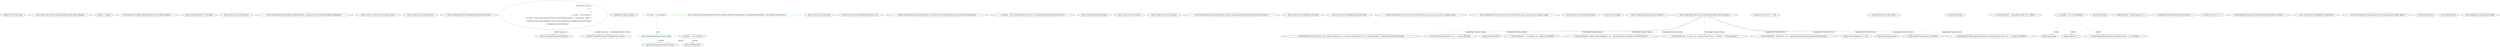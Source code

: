digraph  {
n3 [label="Ninject.Tests.Fakes.Ninja", span=""];
n0 [cluster="Ninject.Tests.Fakes.Ninja.Ninja(Ninject.Tests.Fakes.IWeapon)", label="Entry Ninject.Tests.Fakes.Ninja.Ninja(Ninject.Tests.Fakes.IWeapon)", span="4-4"];
n1 [cluster="Ninject.Tests.Fakes.Ninja.Ninja(Ninject.Tests.Fakes.IWeapon)", label="Weapon = weapon", span="6-6"];
n2 [cluster="Ninject.Tests.Fakes.Ninja.Ninja(Ninject.Tests.Fakes.IWeapon)", label="Exit Ninject.Tests.Fakes.Ninja.Ninja(Ninject.Tests.Fakes.IWeapon)", span="4-4"];
m0_47 [cluster="System.Nullable<T>.ToString()", file="ParserProperties.cs", label="Entry System.Nullable<T>.ToString()", span="0-0"];
m0_49 [cluster="System.Console.WriteLine()", file="ParserProperties.cs", label="Entry System.Console.WriteLine()", span="0-0"];
m0_3 [cluster="CommandLine.Text.HelpText.AutoBuild(object, CommandLine.Text.HandleParsingErrorsDelegate)", file="ParserProperties.cs", label="Entry CommandLine.Text.HelpText.AutoBuild(object, CommandLine.Text.HandleParsingErrorsDelegate)", span="793-793"];
m0_48 [cluster="System.Console.WriteLine(string, object)", file="ParserProperties.cs", label="Entry System.Console.WriteLine(string, object)", span="0-0"];
m0_20 [cluster="System.Environment.Exit(int)", file="ParserProperties.cs", label="Entry System.Environment.Exit(int)", span="0-0"];
m0_59 [cluster="CommandLine.Text.HeadingInfo.WriteMessage(string)", file="ParserProperties.cs", label="Entry CommandLine.Text.HeadingInfo.WriteMessage(string)", span="361-361"];
m0_5 [cluster="lambda expression", file="ParserProperties.cs", label="HelpText.DefaultParsingErrorsHandler(this, current)", span="95-95"];
m0_4 [cluster="Unk.QuickCheckThrowOnFailure", file="ParserProperties.cs", label="Entry Unk.QuickCheckThrowOnFailure", span=""];
m0_6 [cluster="lambda expression", color=green, community=0, file="ParserProperties.cs", label="var value = x.As<string>()", prediction=0, span="22-22"];
m0_7 [cluster="CommandLine.Text.HelpText.DefaultParsingErrorsHandler(CommandLine.CommandLineOptionsBase, CommandLine.Text.HelpText)", color=green, community=0, file="ParserProperties.cs", label="Entry CommandLine.Text.HelpText.DefaultParsingErrorsHandler(CommandLine.CommandLineOptionsBase, CommandLine.Text.HelpText)", prediction=1, span="840-840"];
m0_8 [cluster="SampleApp.Program.Main(string[])", color=green, community=0, file="ParserProperties.cs", label="Entry SampleApp.Program.Main(string[])", prediction=0, span="156-156"];
m0_9 [cluster="SampleApp.Program.Main(string[])", file="ParserProperties.cs", label="var options = new Options()", span="161-161"];
m0_52 [cluster="System.Enum.ToString()", file="ParserProperties.cs", label="Entry System.Enum.ToString()", span="0-0"];
m0_55 [cluster="System.Text.StringBuilder.Remove(int, int)", file="ParserProperties.cs", label="Entry System.Text.StringBuilder.Remove(int, int)", span="0-0"];
m0_17 [cluster="CommandLine.CommandLineParser.CommandLineParser(CommandLine.CommandLineParserSettings)", file="ParserProperties.cs", label="Entry CommandLine.CommandLineParser.CommandLineParser(CommandLine.CommandLineParserSettings)", span="1692-1692"];
m0_10 [cluster="SampleApp.Program.Main(string[])", file="ParserProperties.cs", label="var parser = new CommandLineParser(new CommandLineParserSettings(Console.Error))", span="162-162"];
m0_57 [cluster="string.IsNullOrEmpty(string)", file="ParserProperties.cs", label="Entry string.IsNullOrEmpty(string)", span="0-0"];
m0_51 [cluster="string.ToLowerInvariant()", file="ParserProperties.cs", label="Entry string.ToLowerInvariant()", span="0-0"];
m0_58 [cluster="string.Format(string, object)", file="ParserProperties.cs", label="Entry string.Format(string, object)", span="0-0"];
m0_18 [cluster="CommandLine.CommandLineParserSettings.CommandLineParserSettings(System.IO.TextWriter)", file="ParserProperties.cs", label="Entry CommandLine.CommandLineParserSettings.CommandLineParserSettings(System.IO.TextWriter)", span="1564-1564"];
m0_56 [cluster="System.Text.StringBuilder.ToString()", file="ParserProperties.cs", label="Entry System.Text.StringBuilder.ToString()", span="0-0"];
m0_54 [cluster="System.Text.StringBuilder.Append(string)", file="ParserProperties.cs", label="Entry System.Text.StringBuilder.Append(string)", span="0-0"];
m0_0 [cluster="CommandLine.Tests.Properties.ParserProperties.Parsing_a_string_returns_original_string()", file="ParserProperties.cs", label="Entry CommandLine.Tests.Properties.ParserProperties.Parsing_a_string_returns_original_string()", span="17-17"];
m0_1 [cluster="CommandLine.Tests.Properties.ParserProperties.Parsing_a_string_returns_original_string()", color=green, community=0, file="ParserProperties.cs", label="Prop.ForAll<string>(\r\n                x =>\r\n                {\r\n                    var value = x.As<string>();\r\n                    var result = Sut.ParseArguments<Scalar_String_Mutable>(new[] { ''--stringvalue'', value });\r\n                    ((Parsed<Scalar_String_Mutable>)result).Value.StringValue.ShouldBeEquivalentTo(value);\r\n                }).QuickCheckThrowOnFailure()", prediction=3, span="19-25"];
m0_2 [cluster="CommandLine.Tests.Properties.ParserProperties.Parsing_a_string_returns_original_string()", file="ParserProperties.cs", label="Exit CommandLine.Tests.Properties.ParserProperties.Parsing_a_string_returns_original_string()", span="17-17"];
m0_46 [cluster="System.Console.WriteLine(string)", file="ParserProperties.cs", label="Entry System.Console.WriteLine(string)", span="0-0"];
m0_50 [cluster="bool.ToString()", file="ParserProperties.cs", label="Entry bool.ToString()", span="0-0"];
m0_16 [cluster="SampleApp.Program.Options.Options()", file="ParserProperties.cs", label="Entry SampleApp.Program.Options.Options()", span="55-55"];
m0_21 [cluster="SampleApp.Program.DoCoreTask(SampleApp.Program.Options)", file="ParserProperties.cs", label="Entry SampleApp.Program.DoCoreTask(SampleApp.Program.Options)", span="171-171"];
m0_22 [cluster="SampleApp.Program.DoCoreTask(SampleApp.Program.Options)", file="ParserProperties.cs", label="options.VerboseLevel == null", span="173-173"];
m0_24 [cluster="SampleApp.Program.DoCoreTask(SampleApp.Program.Options)", file="ParserProperties.cs", label="Console.WriteLine(''verbose [on]: {0}'', (options.VerboseLevel < 0 || options.VerboseLevel > 2) ? ''#invalid value#'' : options.VerboseLevel.ToString())", span="176-176"];
m0_26 [cluster="SampleApp.Program.DoCoreTask(SampleApp.Program.Options)", file="ParserProperties.cs", label="Console.WriteLine(''input file: {0} ...'', options.InputFile)", span="178-178"];
m0_27 [cluster="SampleApp.Program.DoCoreTask(SampleApp.Program.Options)", file="ParserProperties.cs", label="options.DefinitionFiles", span="179-179"];
m0_29 [cluster="SampleApp.Program.DoCoreTask(SampleApp.Program.Options)", file="ParserProperties.cs", label="Console.WriteLine(''  start offset: {0}'', options.StartOffset)", span="183-183"];
m0_30 [cluster="SampleApp.Program.DoCoreTask(SampleApp.Program.Options)", file="ParserProperties.cs", label="Console.WriteLine(''  tabular data computation: {0}'', options.Calculate.ToString().ToLowerInvariant())", span="184-184"];
m0_31 [cluster="SampleApp.Program.DoCoreTask(SampleApp.Program.Options)", file="ParserProperties.cs", label="Console.WriteLine(''  on errors: {0}'', options.IgnoreErrors ? ''continue'' : ''stop processing'')", span="185-185"];
m0_32 [cluster="SampleApp.Program.DoCoreTask(SampleApp.Program.Options)", file="ParserProperties.cs", label="Console.WriteLine(''  optimize for: {0}'', options.Optimization.ToString().ToLowerInvariant())", span="186-186"];
m0_33 [cluster="SampleApp.Program.DoCoreTask(SampleApp.Program.Options)", file="ParserProperties.cs", label="options.AllowedOperators != null", span="187-187"];
m0_36 [cluster="SampleApp.Program.DoCoreTask(SampleApp.Program.Options)", file="ParserProperties.cs", label="options.AllowedOperators", span="191-191"];
m0_41 [cluster="SampleApp.Program.DoCoreTask(SampleApp.Program.Options)", file="ParserProperties.cs", label="!string.IsNullOrEmpty(options.OutputFile)", span="199-199"];
m0_42 [cluster="SampleApp.Program.DoCoreTask(SampleApp.Program.Options)", file="ParserProperties.cs", label="_headingInfo.WriteMessage(string.Format(''writing elaborated data: {0} ...'', options.OutputFile))", span="200-200"];
m0_23 [cluster="SampleApp.Program.DoCoreTask(SampleApp.Program.Options)", file="ParserProperties.cs", label="Console.WriteLine(''verbose [off]'')", span="174-174"];
m0_25 [cluster="SampleApp.Program.DoCoreTask(SampleApp.Program.Options)", file="ParserProperties.cs", label="Console.WriteLine()", span="177-177"];
m0_28 [cluster="SampleApp.Program.DoCoreTask(SampleApp.Program.Options)", file="ParserProperties.cs", label="Console.WriteLine(''  using definition file: {0}'', defFile)", span="181-181"];
m0_34 [cluster="SampleApp.Program.DoCoreTask(SampleApp.Program.Options)", file="ParserProperties.cs", label="var builder = new StringBuilder()", span="189-189"];
m0_40 [cluster="SampleApp.Program.DoCoreTask(SampleApp.Program.Options)", file="ParserProperties.cs", label="Console.WriteLine()", span="198-198"];
m0_35 [cluster="SampleApp.Program.DoCoreTask(SampleApp.Program.Options)", file="ParserProperties.cs", label="builder.Append(''  allowed operators: '')", span="190-190"];
m0_37 [cluster="SampleApp.Program.DoCoreTask(SampleApp.Program.Options)", file="ParserProperties.cs", label="builder.Append(op)", span="193-193"];
m0_38 [cluster="SampleApp.Program.DoCoreTask(SampleApp.Program.Options)", file="ParserProperties.cs", label="builder.Append('', '')", span="194-194"];
m0_39 [cluster="SampleApp.Program.DoCoreTask(SampleApp.Program.Options)", file="ParserProperties.cs", label="Console.WriteLine(builder.Remove(builder.Length - 2, 2).ToString())", span="196-196"];
m0_43 [cluster="SampleApp.Program.DoCoreTask(SampleApp.Program.Options)", file="ParserProperties.cs", label="_headingInfo.WriteMessage(''elaborated data:'')", span="203-203"];
m0_44 [cluster="SampleApp.Program.DoCoreTask(SampleApp.Program.Options)", file="ParserProperties.cs", label="Console.WriteLine(''[...]'')", span="204-204"];
m0_45 [cluster="SampleApp.Program.DoCoreTask(SampleApp.Program.Options)", file="ParserProperties.cs", label="Exit SampleApp.Program.DoCoreTask(SampleApp.Program.Options)", span="171-171"];
m0_53 [cluster="System.Text.StringBuilder.StringBuilder()", file="ParserProperties.cs", label="Entry System.Text.StringBuilder.StringBuilder()", span="0-0"];
m0_19 [cluster="CommandLine.CommandLineParser.ParseArguments(string[], object)", file="ParserProperties.cs", label="Entry CommandLine.CommandLineParser.ParseArguments(string[], object)", span="1717-1717"];
m0_11 [cluster="SampleApp.Program.Main(string[])", file="ParserProperties.cs", label="!parser.ParseArguments(args, options)", span="163-163"];
m0_13 [cluster="SampleApp.Program.Main(string[])", file="ParserProperties.cs", label="DoCoreTask(options)", span="166-166"];
m0_12 [cluster="SampleApp.Program.Main(string[])", file="ParserProperties.cs", label="Environment.Exit(1)", span="164-164"];
m0_14 [cluster="SampleApp.Program.Main(string[])", file="ParserProperties.cs", label="Environment.Exit(0)", span="168-168"];
m0_15 [cluster="SampleApp.Program.Main(string[])", file="ParserProperties.cs", label="Exit SampleApp.Program.Main(string[])", span="156-156"];
m0_60 [file="ParserProperties.cs", label="SampleApp.Program.Options", span=""];
m0_6 -> m0_8  [color=green, key=1, label=value, style=dashed];
m0_8 -> m0_11  [color=darkseagreen4, key=1, label="string[]", style=dashed];
m0_9 -> m0_11  [color=darkseagreen4, key=1, label=options, style=dashed];
m0_9 -> m0_13  [color=darkseagreen4, key=1, label=options, style=dashed];
m0_1 -> m0_4  [color=darkseagreen4, key=1, label="lambda expression", style=dashed];
m0_1 -> m0_5  [color=green, key=1, label="lambda expression", style=dashed];
m0_21 -> m0_24  [color=darkseagreen4, key=1, label="SampleApp.Program.Options", style=dashed];
m0_21 -> m0_26  [color=darkseagreen4, key=1, label="SampleApp.Program.Options", style=dashed];
m0_21 -> m0_27  [color=darkseagreen4, key=1, label="SampleApp.Program.Options", style=dashed];
m0_21 -> m0_29  [color=darkseagreen4, key=1, label="SampleApp.Program.Options", style=dashed];
m0_21 -> m0_30  [color=darkseagreen4, key=1, label="SampleApp.Program.Options", style=dashed];
m0_21 -> m0_31  [color=darkseagreen4, key=1, label="SampleApp.Program.Options", style=dashed];
m0_21 -> m0_32  [color=darkseagreen4, key=1, label="SampleApp.Program.Options", style=dashed];
m0_21 -> m0_33  [color=darkseagreen4, key=1, label="SampleApp.Program.Options", style=dashed];
m0_21 -> m0_36  [color=darkseagreen4, key=1, label="SampleApp.Program.Options", style=dashed];
m0_21 -> m0_41  [color=darkseagreen4, key=1, label="SampleApp.Program.Options", style=dashed];
m0_21 -> m0_42  [color=darkseagreen4, key=1, label="SampleApp.Program.Options", style=dashed];
m0_34 -> m0_37  [color=darkseagreen4, key=1, label=builder, style=dashed];
m0_34 -> m0_38  [color=darkseagreen4, key=1, label=builder, style=dashed];
m0_34 -> m0_39  [color=darkseagreen4, key=1, label=builder, style=dashed];
m0_60 -> m0_5  [color=darkseagreen4, key=1, label="SampleApp.Program.Options", style=dashed];
}

